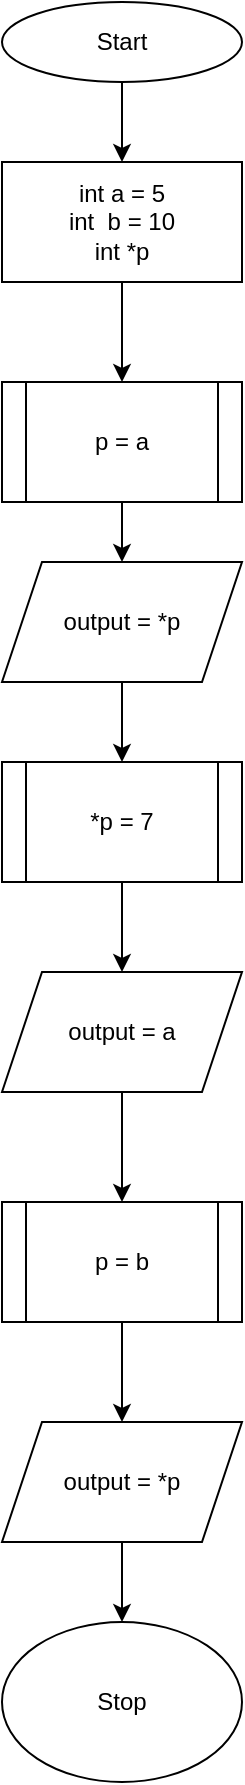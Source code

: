 <mxfile version="20.6.2" type="device" pages="6"><diagram id="pAvpVMcMc69O-tSu2InV" name="flowchart_lab1_1"><mxGraphModel dx="1488" dy="745" grid="1" gridSize="10" guides="1" tooltips="1" connect="1" arrows="1" fold="1" page="1" pageScale="1" pageWidth="827" pageHeight="1169" math="0" shadow="0"><root><mxCell id="0"/><mxCell id="1" parent="0"/><mxCell id="pv6YOszs3NdZ66we8LWY-12" style="edgeStyle=orthogonalEdgeStyle;rounded=0;orthogonalLoop=1;jettySize=auto;html=1;entryX=0.5;entryY=0;entryDx=0;entryDy=0;" parent="1" source="pv6YOszs3NdZ66we8LWY-1" target="pv6YOszs3NdZ66we8LWY-3" edge="1"><mxGeometry relative="1" as="geometry"/></mxCell><mxCell id="pv6YOszs3NdZ66we8LWY-1" value="Start" style="ellipse;whiteSpace=wrap;html=1;" parent="1" vertex="1"><mxGeometry x="354" y="40" width="120" height="40" as="geometry"/></mxCell><mxCell id="pv6YOszs3NdZ66we8LWY-2" style="edgeStyle=orthogonalEdgeStyle;rounded=0;orthogonalLoop=1;jettySize=auto;html=1;exitX=0.5;exitY=1;exitDx=0;exitDy=0;" parent="1" source="pv6YOszs3NdZ66we8LWY-1" target="pv6YOszs3NdZ66we8LWY-1" edge="1"><mxGeometry relative="1" as="geometry"/></mxCell><mxCell id="pv6YOszs3NdZ66we8LWY-13" style="edgeStyle=orthogonalEdgeStyle;rounded=0;orthogonalLoop=1;jettySize=auto;html=1;entryX=0.5;entryY=0;entryDx=0;entryDy=0;" parent="1" source="pv6YOszs3NdZ66we8LWY-3" target="pv6YOszs3NdZ66we8LWY-5" edge="1"><mxGeometry relative="1" as="geometry"/></mxCell><mxCell id="pv6YOszs3NdZ66we8LWY-3" value="&lt;div&gt;int a = 5&lt;/div&gt;&lt;div&gt;int&amp;nbsp; b = 10&lt;/div&gt;&lt;div&gt;int *p&lt;br&gt;&lt;/div&gt;" style="rounded=0;whiteSpace=wrap;html=1;" parent="1" vertex="1"><mxGeometry x="354" y="120" width="120" height="60" as="geometry"/></mxCell><mxCell id="pv6YOszs3NdZ66we8LWY-14" style="edgeStyle=orthogonalEdgeStyle;rounded=0;orthogonalLoop=1;jettySize=auto;html=1;entryX=0.5;entryY=0;entryDx=0;entryDy=0;" parent="1" source="pv6YOszs3NdZ66we8LWY-5" target="pv6YOszs3NdZ66we8LWY-6" edge="1"><mxGeometry relative="1" as="geometry"/></mxCell><mxCell id="pv6YOszs3NdZ66we8LWY-5" value="p = a" style="shape=process;whiteSpace=wrap;html=1;backgroundOutline=1;" parent="1" vertex="1"><mxGeometry x="354" y="230" width="120" height="60" as="geometry"/></mxCell><mxCell id="pv6YOszs3NdZ66we8LWY-15" value="" style="edgeStyle=orthogonalEdgeStyle;rounded=0;orthogonalLoop=1;jettySize=auto;html=1;" parent="1" source="pv6YOszs3NdZ66we8LWY-6" target="pv6YOszs3NdZ66we8LWY-7" edge="1"><mxGeometry relative="1" as="geometry"/></mxCell><mxCell id="pv6YOszs3NdZ66we8LWY-6" value="output = *p" style="shape=parallelogram;perimeter=parallelogramPerimeter;whiteSpace=wrap;html=1;fixedSize=1;" parent="1" vertex="1"><mxGeometry x="354" y="320" width="120" height="60" as="geometry"/></mxCell><mxCell id="pv6YOszs3NdZ66we8LWY-16" value="" style="edgeStyle=orthogonalEdgeStyle;rounded=0;orthogonalLoop=1;jettySize=auto;html=1;" parent="1" source="pv6YOszs3NdZ66we8LWY-7" target="pv6YOszs3NdZ66we8LWY-8" edge="1"><mxGeometry relative="1" as="geometry"/></mxCell><mxCell id="pv6YOszs3NdZ66we8LWY-7" value="*p = 7" style="shape=process;whiteSpace=wrap;html=1;backgroundOutline=1;" parent="1" vertex="1"><mxGeometry x="354" y="420" width="120" height="60" as="geometry"/></mxCell><mxCell id="pv6YOszs3NdZ66we8LWY-17" value="" style="edgeStyle=orthogonalEdgeStyle;rounded=0;orthogonalLoop=1;jettySize=auto;html=1;" parent="1" source="pv6YOszs3NdZ66we8LWY-8" target="pv6YOszs3NdZ66we8LWY-9" edge="1"><mxGeometry relative="1" as="geometry"/></mxCell><mxCell id="pv6YOszs3NdZ66we8LWY-8" value="output = a" style="shape=parallelogram;perimeter=parallelogramPerimeter;whiteSpace=wrap;html=1;fixedSize=1;" parent="1" vertex="1"><mxGeometry x="354" y="525" width="120" height="60" as="geometry"/></mxCell><mxCell id="pv6YOszs3NdZ66we8LWY-18" value="" style="edgeStyle=orthogonalEdgeStyle;rounded=0;orthogonalLoop=1;jettySize=auto;html=1;" parent="1" source="pv6YOszs3NdZ66we8LWY-9" target="pv6YOszs3NdZ66we8LWY-10" edge="1"><mxGeometry relative="1" as="geometry"/></mxCell><mxCell id="pv6YOszs3NdZ66we8LWY-9" value="p = b" style="shape=process;whiteSpace=wrap;html=1;backgroundOutline=1;" parent="1" vertex="1"><mxGeometry x="354" y="640" width="120" height="60" as="geometry"/></mxCell><mxCell id="pv6YOszs3NdZ66we8LWY-19" value="" style="edgeStyle=orthogonalEdgeStyle;rounded=0;orthogonalLoop=1;jettySize=auto;html=1;" parent="1" source="pv6YOszs3NdZ66we8LWY-10" target="pv6YOszs3NdZ66we8LWY-11" edge="1"><mxGeometry relative="1" as="geometry"/></mxCell><mxCell id="pv6YOszs3NdZ66we8LWY-10" value="output = *p" style="shape=parallelogram;perimeter=parallelogramPerimeter;whiteSpace=wrap;html=1;fixedSize=1;" parent="1" vertex="1"><mxGeometry x="354" y="750" width="120" height="60" as="geometry"/></mxCell><mxCell id="pv6YOszs3NdZ66we8LWY-11" value="Stop" style="ellipse;whiteSpace=wrap;html=1;" parent="1" vertex="1"><mxGeometry x="354" y="850" width="120" height="80" as="geometry"/></mxCell></root></mxGraphModel></diagram><diagram id="DgbpOpIhxAW26LLlcgVd" name="flowchart_lab1_2"><mxGraphModel dx="467" dy="882" grid="1" gridSize="10" guides="1" tooltips="1" connect="1" arrows="1" fold="1" page="1" pageScale="1" pageWidth="827" pageHeight="1169" math="0" shadow="0"><root><mxCell id="0"/><mxCell id="1" parent="0"/><mxCell id="SI3Jh6S7bfnm1StSaBGi-35" value="" style="edgeStyle=orthogonalEdgeStyle;rounded=0;orthogonalLoop=1;jettySize=auto;html=1;" edge="1" parent="1" source="SI3Jh6S7bfnm1StSaBGi-1" target="SI3Jh6S7bfnm1StSaBGi-2"><mxGeometry relative="1" as="geometry"/></mxCell><mxCell id="SI3Jh6S7bfnm1StSaBGi-1" value="start" style="ellipse;whiteSpace=wrap;html=1;" vertex="1" parent="1"><mxGeometry x="354" y="40" width="120" height="40" as="geometry"/></mxCell><mxCell id="SI3Jh6S7bfnm1StSaBGi-36" value="" style="edgeStyle=orthogonalEdgeStyle;rounded=0;orthogonalLoop=1;jettySize=auto;html=1;" edge="1" parent="1" source="SI3Jh6S7bfnm1StSaBGi-2" target="SI3Jh6S7bfnm1StSaBGi-3"><mxGeometry relative="1" as="geometry"/></mxCell><mxCell id="SI3Jh6S7bfnm1StSaBGi-2" value="int n = 5" style="rounded=0;whiteSpace=wrap;html=1;" vertex="1" parent="1"><mxGeometry x="354" y="120" width="120" height="40" as="geometry"/></mxCell><mxCell id="SI3Jh6S7bfnm1StSaBGi-39" style="edgeStyle=orthogonalEdgeStyle;rounded=0;orthogonalLoop=1;jettySize=auto;html=1;entryX=0.5;entryY=0;entryDx=0;entryDy=0;" edge="1" parent="1" source="SI3Jh6S7bfnm1StSaBGi-3" target="SI3Jh6S7bfnm1StSaBGi-5"><mxGeometry relative="1" as="geometry"/></mxCell><mxCell id="SI3Jh6S7bfnm1StSaBGi-3" value="int g[ 4 ][ 5 ] = {&#xA;    { 10, 20, 30, 40, 50 } ,&#xA;    { 11, 21, 31, 41, 51 } ,&#xA;    { 12, 22, 32, 42, 52 } ,&#xA;    { 13, 23, 33, 43, 53 }" style="rounded=0;whiteSpace=wrap;html=1;" vertex="1" parent="1"><mxGeometry x="321" y="200" width="186" height="80" as="geometry"/></mxCell><mxCell id="SI3Jh6S7bfnm1StSaBGi-11" value="" style="edgeStyle=orthogonalEdgeStyle;rounded=0;orthogonalLoop=1;jettySize=auto;html=1;" edge="1" parent="1" source="SI3Jh6S7bfnm1StSaBGi-4" target="SI3Jh6S7bfnm1StSaBGi-9"><mxGeometry relative="1" as="geometry"/></mxCell><mxCell id="SI3Jh6S7bfnm1StSaBGi-12" value="True" style="edgeLabel;html=1;align=center;verticalAlign=middle;resizable=0;points=[];" vertex="1" connectable="0" parent="SI3Jh6S7bfnm1StSaBGi-11"><mxGeometry x="-0.223" y="-1" relative="1" as="geometry"><mxPoint as="offset"/></mxGeometry></mxCell><mxCell id="SI3Jh6S7bfnm1StSaBGi-48" style="edgeStyle=orthogonalEdgeStyle;rounded=0;orthogonalLoop=1;jettySize=auto;html=1;entryX=0.5;entryY=0;entryDx=0;entryDy=0;" edge="1" parent="1" source="SI3Jh6S7bfnm1StSaBGi-4" target="SI3Jh6S7bfnm1StSaBGi-47"><mxGeometry relative="1" as="geometry"><Array as="points"><mxPoint x="520" y="480"/><mxPoint x="520" y="1130"/><mxPoint x="414" y="1130"/></Array></mxGeometry></mxCell><mxCell id="SI3Jh6S7bfnm1StSaBGi-79" value="False" style="edgeLabel;html=1;align=center;verticalAlign=middle;resizable=0;points=[];" vertex="1" connectable="0" parent="SI3Jh6S7bfnm1StSaBGi-48"><mxGeometry x="-0.692" y="2" relative="1" as="geometry"><mxPoint as="offset"/></mxGeometry></mxCell><mxCell id="SI3Jh6S7bfnm1StSaBGi-4" value="a &amp;lt; 4 ?" style="rhombus;whiteSpace=wrap;html=1;" vertex="1" parent="1"><mxGeometry x="374" y="440" width="80" height="80" as="geometry"/></mxCell><mxCell id="SI3Jh6S7bfnm1StSaBGi-7" value="" style="edgeStyle=orthogonalEdgeStyle;rounded=0;orthogonalLoop=1;jettySize=auto;html=1;" edge="1" parent="1" source="SI3Jh6S7bfnm1StSaBGi-5" target="SI3Jh6S7bfnm1StSaBGi-6"><mxGeometry relative="1" as="geometry"/></mxCell><mxCell id="SI3Jh6S7bfnm1StSaBGi-5" value="int = 1" style="rounded=0;whiteSpace=wrap;html=1;" vertex="1" parent="1"><mxGeometry x="354" y="320" width="120" height="40" as="geometry"/></mxCell><mxCell id="SI3Jh6S7bfnm1StSaBGi-8" value="" style="edgeStyle=orthogonalEdgeStyle;rounded=0;orthogonalLoop=1;jettySize=auto;html=1;" edge="1" parent="1" source="SI3Jh6S7bfnm1StSaBGi-6" target="SI3Jh6S7bfnm1StSaBGi-4"><mxGeometry relative="1" as="geometry"/></mxCell><mxCell id="SI3Jh6S7bfnm1StSaBGi-6" value="" style="shape=waypoint;sketch=0;fillStyle=solid;size=6;pointerEvents=1;points=[];fillColor=none;resizable=0;rotatable=0;perimeter=centerPerimeter;snapToPoint=1;" vertex="1" parent="1"><mxGeometry x="394" y="380" width="40" height="40" as="geometry"/></mxCell><mxCell id="SI3Jh6S7bfnm1StSaBGi-14" value="" style="edgeStyle=orthogonalEdgeStyle;rounded=0;orthogonalLoop=1;jettySize=auto;html=1;" edge="1" parent="1" source="SI3Jh6S7bfnm1StSaBGi-9" target="SI3Jh6S7bfnm1StSaBGi-13"><mxGeometry relative="1" as="geometry"/></mxCell><mxCell id="SI3Jh6S7bfnm1StSaBGi-9" value="int b = 0" style="rounded=0;whiteSpace=wrap;html=1;" vertex="1" parent="1"><mxGeometry x="354" y="570" width="120" height="60" as="geometry"/></mxCell><mxCell id="SI3Jh6S7bfnm1StSaBGi-16" value="" style="edgeStyle=orthogonalEdgeStyle;rounded=0;orthogonalLoop=1;jettySize=auto;html=1;" edge="1" parent="1" source="SI3Jh6S7bfnm1StSaBGi-13" target="SI3Jh6S7bfnm1StSaBGi-15"><mxGeometry relative="1" as="geometry"/></mxCell><mxCell id="SI3Jh6S7bfnm1StSaBGi-13" value="" style="shape=waypoint;sketch=0;fillStyle=solid;size=6;pointerEvents=1;points=[];fillColor=none;resizable=0;rotatable=0;perimeter=centerPerimeter;snapToPoint=1;" vertex="1" parent="1"><mxGeometry x="394" y="660" width="40" height="40" as="geometry"/></mxCell><mxCell id="SI3Jh6S7bfnm1StSaBGi-19" value="" style="edgeStyle=orthogonalEdgeStyle;rounded=0;orthogonalLoop=1;jettySize=auto;html=1;" edge="1" parent="1" source="SI3Jh6S7bfnm1StSaBGi-15" target="SI3Jh6S7bfnm1StSaBGi-18"><mxGeometry relative="1" as="geometry"/></mxCell><mxCell id="SI3Jh6S7bfnm1StSaBGi-44" value="True" style="edgeLabel;html=1;align=center;verticalAlign=middle;resizable=0;points=[];" vertex="1" connectable="0" parent="SI3Jh6S7bfnm1StSaBGi-19"><mxGeometry x="-0.242" y="-1" relative="1" as="geometry"><mxPoint as="offset"/></mxGeometry></mxCell><mxCell id="SI3Jh6S7bfnm1StSaBGi-43" style="edgeStyle=orthogonalEdgeStyle;rounded=0;orthogonalLoop=1;jettySize=auto;html=1;entryX=1;entryY=0.5;entryDx=0;entryDy=0;" edge="1" parent="1" source="SI3Jh6S7bfnm1StSaBGi-15" target="SI3Jh6S7bfnm1StSaBGi-41"><mxGeometry relative="1" as="geometry"><Array as="points"><mxPoint x="494" y="760"/><mxPoint x="494" y="1070"/></Array></mxGeometry></mxCell><mxCell id="SI3Jh6S7bfnm1StSaBGi-45" value="False" style="edgeLabel;html=1;align=center;verticalAlign=middle;resizable=0;points=[];" vertex="1" connectable="0" parent="SI3Jh6S7bfnm1StSaBGi-43"><mxGeometry x="-0.464" y="1" relative="1" as="geometry"><mxPoint as="offset"/></mxGeometry></mxCell><mxCell id="SI3Jh6S7bfnm1StSaBGi-15" value="0 &amp;lt; 5 ?" style="rhombus;whiteSpace=wrap;html=1;" vertex="1" parent="1"><mxGeometry x="374" y="720" width="80" height="80" as="geometry"/></mxCell><mxCell id="SI3Jh6S7bfnm1StSaBGi-18" value="output g[a][b] " style="shape=parallelogram;perimeter=parallelogramPerimeter;whiteSpace=wrap;html=1;fixedSize=1;" vertex="1" parent="1"><mxGeometry x="354" y="840" width="120" height="60" as="geometry"/></mxCell><mxCell id="SI3Jh6S7bfnm1StSaBGi-42" style="edgeStyle=orthogonalEdgeStyle;rounded=0;orthogonalLoop=1;jettySize=auto;html=1;" edge="1" parent="1" source="SI3Jh6S7bfnm1StSaBGi-40" target="SI3Jh6S7bfnm1StSaBGi-13"><mxGeometry relative="1" as="geometry"><Array as="points"><mxPoint x="320" y="970"/><mxPoint x="320" y="680"/></Array></mxGeometry></mxCell><mxCell id="SI3Jh6S7bfnm1StSaBGi-40" value="b ++" style="rounded=0;whiteSpace=wrap;html=1;" vertex="1" parent="1"><mxGeometry x="354" y="940" width="120" height="60" as="geometry"/></mxCell><mxCell id="SI3Jh6S7bfnm1StSaBGi-46" style="edgeStyle=orthogonalEdgeStyle;rounded=0;orthogonalLoop=1;jettySize=auto;html=1;" edge="1" parent="1" source="SI3Jh6S7bfnm1StSaBGi-41" target="SI3Jh6S7bfnm1StSaBGi-6"><mxGeometry relative="1" as="geometry"><Array as="points"><mxPoint x="300" y="1070.0"/><mxPoint x="300" y="400"/></Array></mxGeometry></mxCell><mxCell id="SI3Jh6S7bfnm1StSaBGi-41" value="a ++" style="rounded=0;whiteSpace=wrap;html=1;" vertex="1" parent="1"><mxGeometry x="354" y="1040" width="120" height="60" as="geometry"/></mxCell><mxCell id="SI3Jh6S7bfnm1StSaBGi-52" value="" style="edgeStyle=orthogonalEdgeStyle;rounded=0;orthogonalLoop=1;jettySize=auto;html=1;" edge="1" parent="1" source="SI3Jh6S7bfnm1StSaBGi-47" target="SI3Jh6S7bfnm1StSaBGi-51"><mxGeometry relative="1" as="geometry"/></mxCell><mxCell id="SI3Jh6S7bfnm1StSaBGi-47" value="int ( *j )[ 5 ] = g &lt;br&gt;&amp;nbsp; j[ 2 ][ 4 ] = 99 " style="rounded=0;whiteSpace=wrap;html=1;" vertex="1" parent="1"><mxGeometry x="354" y="1169" width="120" height="60" as="geometry"/></mxCell><mxCell id="SI3Jh6S7bfnm1StSaBGi-55" value="" style="edgeStyle=orthogonalEdgeStyle;rounded=0;orthogonalLoop=1;jettySize=auto;html=1;" edge="1" parent="1" source="SI3Jh6S7bfnm1StSaBGi-51" target="SI3Jh6S7bfnm1StSaBGi-54"><mxGeometry relative="1" as="geometry"/></mxCell><mxCell id="SI3Jh6S7bfnm1StSaBGi-51" value="int a = 0" style="rounded=0;whiteSpace=wrap;html=1;" vertex="1" parent="1"><mxGeometry x="354" y="1280" width="120" height="60" as="geometry"/></mxCell><mxCell id="SI3Jh6S7bfnm1StSaBGi-58" value="" style="edgeStyle=orthogonalEdgeStyle;rounded=0;orthogonalLoop=1;jettySize=auto;html=1;" edge="1" parent="1" source="SI3Jh6S7bfnm1StSaBGi-53" target="SI3Jh6S7bfnm1StSaBGi-57"><mxGeometry relative="1" as="geometry"/></mxCell><mxCell id="SI3Jh6S7bfnm1StSaBGi-77" value="True" style="edgeLabel;html=1;align=center;verticalAlign=middle;resizable=0;points=[];" vertex="1" connectable="0" parent="SI3Jh6S7bfnm1StSaBGi-58"><mxGeometry x="-0.252" y="1" relative="1" as="geometry"><mxPoint as="offset"/></mxGeometry></mxCell><mxCell id="SI3Jh6S7bfnm1StSaBGi-74" style="edgeStyle=orthogonalEdgeStyle;rounded=0;orthogonalLoop=1;jettySize=auto;html=1;entryX=1;entryY=0.5;entryDx=0;entryDy=0;" edge="1" parent="1" source="SI3Jh6S7bfnm1StSaBGi-53" target="SI3Jh6S7bfnm1StSaBGi-73"><mxGeometry relative="1" as="geometry"><Array as="points"><mxPoint x="540" y="1480"/><mxPoint x="540" y="2200"/></Array></mxGeometry></mxCell><mxCell id="SI3Jh6S7bfnm1StSaBGi-78" value="False" style="edgeLabel;html=1;align=center;verticalAlign=middle;resizable=0;points=[];" vertex="1" connectable="0" parent="SI3Jh6S7bfnm1StSaBGi-74"><mxGeometry x="-0.886" y="2" relative="1" as="geometry"><mxPoint as="offset"/></mxGeometry></mxCell><mxCell id="SI3Jh6S7bfnm1StSaBGi-53" value="a = 4 ?" style="rhombus;whiteSpace=wrap;html=1;" vertex="1" parent="1"><mxGeometry x="374" y="1440" width="80" height="80" as="geometry"/></mxCell><mxCell id="SI3Jh6S7bfnm1StSaBGi-56" value="" style="edgeStyle=orthogonalEdgeStyle;rounded=0;orthogonalLoop=1;jettySize=auto;html=1;" edge="1" parent="1" source="SI3Jh6S7bfnm1StSaBGi-54" target="SI3Jh6S7bfnm1StSaBGi-53"><mxGeometry relative="1" as="geometry"/></mxCell><mxCell id="SI3Jh6S7bfnm1StSaBGi-54" value="" style="shape=waypoint;sketch=0;fillStyle=solid;size=6;pointerEvents=1;points=[];fillColor=none;resizable=0;rotatable=0;perimeter=centerPerimeter;snapToPoint=1;" vertex="1" parent="1"><mxGeometry x="394" y="1380" width="40" height="40" as="geometry"/></mxCell><mxCell id="SI3Jh6S7bfnm1StSaBGi-60" value="" style="edgeStyle=orthogonalEdgeStyle;rounded=0;orthogonalLoop=1;jettySize=auto;html=1;" edge="1" parent="1" source="SI3Jh6S7bfnm1StSaBGi-57" target="SI3Jh6S7bfnm1StSaBGi-59"><mxGeometry relative="1" as="geometry"/></mxCell><mxCell id="SI3Jh6S7bfnm1StSaBGi-57" value="int b = 0" style="rounded=0;whiteSpace=wrap;html=1;" vertex="1" parent="1"><mxGeometry x="354" y="1570" width="120" height="60" as="geometry"/></mxCell><mxCell id="SI3Jh6S7bfnm1StSaBGi-62" value="" style="edgeStyle=orthogonalEdgeStyle;rounded=0;orthogonalLoop=1;jettySize=auto;html=1;" edge="1" parent="1" source="SI3Jh6S7bfnm1StSaBGi-59" target="SI3Jh6S7bfnm1StSaBGi-61"><mxGeometry relative="1" as="geometry"/></mxCell><mxCell id="SI3Jh6S7bfnm1StSaBGi-59" value="" style="shape=waypoint;sketch=0;fillStyle=solid;size=6;pointerEvents=1;points=[];fillColor=none;resizable=0;rotatable=0;perimeter=centerPerimeter;snapToPoint=1;" vertex="1" parent="1"><mxGeometry x="394" y="1670" width="40" height="40" as="geometry"/></mxCell><mxCell id="SI3Jh6S7bfnm1StSaBGi-64" value="" style="edgeStyle=orthogonalEdgeStyle;rounded=0;orthogonalLoop=1;jettySize=auto;html=1;" edge="1" parent="1" source="SI3Jh6S7bfnm1StSaBGi-61" target="SI3Jh6S7bfnm1StSaBGi-63"><mxGeometry relative="1" as="geometry"/></mxCell><mxCell id="SI3Jh6S7bfnm1StSaBGi-75" value="True" style="edgeLabel;html=1;align=center;verticalAlign=middle;resizable=0;points=[];" vertex="1" connectable="0" parent="SI3Jh6S7bfnm1StSaBGi-64"><mxGeometry x="-0.265" y="-1" relative="1" as="geometry"><mxPoint as="offset"/></mxGeometry></mxCell><mxCell id="SI3Jh6S7bfnm1StSaBGi-70" style="edgeStyle=orthogonalEdgeStyle;rounded=0;orthogonalLoop=1;jettySize=auto;html=1;entryX=1;entryY=0.5;entryDx=0;entryDy=0;" edge="1" parent="1" source="SI3Jh6S7bfnm1StSaBGi-61" target="SI3Jh6S7bfnm1StSaBGi-66"><mxGeometry relative="1" as="geometry"><Array as="points"><mxPoint x="510" y="1780"/><mxPoint x="510" y="2090"/></Array></mxGeometry></mxCell><mxCell id="SI3Jh6S7bfnm1StSaBGi-76" value="False" style="edgeLabel;html=1;align=center;verticalAlign=middle;resizable=0;points=[];" vertex="1" connectable="0" parent="SI3Jh6S7bfnm1StSaBGi-70"><mxGeometry x="-0.423" y="1" relative="1" as="geometry"><mxPoint as="offset"/></mxGeometry></mxCell><mxCell id="SI3Jh6S7bfnm1StSaBGi-61" value="b = 5 ?" style="rhombus;whiteSpace=wrap;html=1;" vertex="1" parent="1"><mxGeometry x="374" y="1740" width="80" height="80" as="geometry"/></mxCell><mxCell id="SI3Jh6S7bfnm1StSaBGi-67" value="" style="edgeStyle=orthogonalEdgeStyle;rounded=0;orthogonalLoop=1;jettySize=auto;html=1;" edge="1" parent="1" source="SI3Jh6S7bfnm1StSaBGi-63" target="SI3Jh6S7bfnm1StSaBGi-65"><mxGeometry relative="1" as="geometry"/></mxCell><mxCell id="SI3Jh6S7bfnm1StSaBGi-63" value="output g[a][b]" style="shape=parallelogram;perimeter=parallelogramPerimeter;whiteSpace=wrap;html=1;fixedSize=1;" vertex="1" parent="1"><mxGeometry x="336" y="1860" width="156" height="60" as="geometry"/></mxCell><mxCell id="SI3Jh6S7bfnm1StSaBGi-68" value="" style="edgeStyle=orthogonalEdgeStyle;rounded=0;orthogonalLoop=1;jettySize=auto;html=1;" edge="1" parent="1" source="SI3Jh6S7bfnm1StSaBGi-65" target="SI3Jh6S7bfnm1StSaBGi-66"><mxGeometry relative="1" as="geometry"/></mxCell><mxCell id="SI3Jh6S7bfnm1StSaBGi-69" style="edgeStyle=orthogonalEdgeStyle;rounded=0;orthogonalLoop=1;jettySize=auto;html=1;" edge="1" parent="1" source="SI3Jh6S7bfnm1StSaBGi-65" target="SI3Jh6S7bfnm1StSaBGi-59"><mxGeometry relative="1" as="geometry"><Array as="points"><mxPoint x="320" y="1990"/><mxPoint x="320" y="1690"/></Array></mxGeometry></mxCell><mxCell id="SI3Jh6S7bfnm1StSaBGi-65" value="b = b + 1" style="rounded=0;whiteSpace=wrap;html=1;" vertex="1" parent="1"><mxGeometry x="354" y="1960" width="120" height="60" as="geometry"/></mxCell><mxCell id="SI3Jh6S7bfnm1StSaBGi-71" style="edgeStyle=orthogonalEdgeStyle;rounded=0;orthogonalLoop=1;jettySize=auto;html=1;entryX=0.243;entryY=0.405;entryDx=0;entryDy=0;entryPerimeter=0;" edge="1" parent="1" source="SI3Jh6S7bfnm1StSaBGi-66" target="SI3Jh6S7bfnm1StSaBGi-54"><mxGeometry relative="1" as="geometry"><Array as="points"><mxPoint x="300" y="2090"/><mxPoint x="300" y="1396"/></Array></mxGeometry></mxCell><mxCell id="SI3Jh6S7bfnm1StSaBGi-66" value="b = 0 + 1" style="rounded=0;whiteSpace=wrap;html=1;" vertex="1" parent="1"><mxGeometry x="354" y="2060" width="120" height="60" as="geometry"/></mxCell><mxCell id="SI3Jh6S7bfnm1StSaBGi-73" value="stop" style="ellipse;whiteSpace=wrap;html=1;" vertex="1" parent="1"><mxGeometry x="354" y="2160" width="120" height="80" as="geometry"/></mxCell></root></mxGraphModel></diagram><diagram id="JdOQcFVAYFwGHwwNcZMg" name="flowchart_lab1_3"><mxGraphModel dx="2126" dy="1064" grid="1" gridSize="10" guides="1" tooltips="1" connect="1" arrows="1" fold="1" page="1" pageScale="1" pageWidth="827" pageHeight="1169" math="0" shadow="0"><root><mxCell id="0"/><mxCell id="1" parent="0"/><mxCell id="i8PI9L4ZREvsd4_ethpn-15" value="" style="edgeStyle=orthogonalEdgeStyle;rounded=0;orthogonalLoop=1;jettySize=auto;html=1;" parent="1" source="i8PI9L4ZREvsd4_ethpn-1" target="i8PI9L4ZREvsd4_ethpn-2" edge="1"><mxGeometry relative="1" as="geometry"/></mxCell><mxCell id="i8PI9L4ZREvsd4_ethpn-1" value="&lt;div&gt;start&lt;/div&gt;" style="ellipse;whiteSpace=wrap;html=1;" parent="1" vertex="1"><mxGeometry x="354" y="30" width="120" height="80" as="geometry"/></mxCell><mxCell id="i8PI9L4ZREvsd4_ethpn-5" value="" style="edgeStyle=orthogonalEdgeStyle;rounded=0;orthogonalLoop=1;jettySize=auto;html=1;" parent="1" source="i8PI9L4ZREvsd4_ethpn-2" target="i8PI9L4ZREvsd4_ethpn-4" edge="1"><mxGeometry relative="1" as="geometry"/></mxCell><mxCell id="i8PI9L4ZREvsd4_ethpn-2" value="&lt;div&gt;int *find_max(int *arr, int size)&lt;/div&gt;&lt;div&gt;int *max = arr&lt;/div&gt;&lt;div&gt;int arr[] = {1, 3, 2, 4, 5}&lt;br&gt;&amp;nbsp; int *max = find_max(arr, 5)&lt;/div&gt;" style="rounded=0;whiteSpace=wrap;html=1;" parent="1" vertex="1"><mxGeometry x="326" y="140" width="176" height="80" as="geometry"/></mxCell><mxCell id="i8PI9L4ZREvsd4_ethpn-18" style="edgeStyle=orthogonalEdgeStyle;rounded=0;orthogonalLoop=1;jettySize=auto;html=1;" parent="1" source="i8PI9L4ZREvsd4_ethpn-3" target="i8PI9L4ZREvsd4_ethpn-16" edge="1"><mxGeometry relative="1" as="geometry"><Array as="points"><mxPoint x="500" y="340"/><mxPoint x="500" y="660"/><mxPoint x="409" y="660"/></Array></mxGeometry></mxCell><mxCell id="i8PI9L4ZREvsd4_ethpn-20" value="False" style="edgeLabel;html=1;align=center;verticalAlign=middle;resizable=0;points=[];" parent="i8PI9L4ZREvsd4_ethpn-18" vertex="1" connectable="0"><mxGeometry x="0.647" y="-2" relative="1" as="geometry"><mxPoint as="offset"/></mxGeometry></mxCell><mxCell id="i8PI9L4ZREvsd4_ethpn-19" value="" style="edgeStyle=orthogonalEdgeStyle;rounded=0;orthogonalLoop=1;jettySize=auto;html=1;" parent="1" source="i8PI9L4ZREvsd4_ethpn-3" target="i8PI9L4ZREvsd4_ethpn-7" edge="1"><mxGeometry relative="1" as="geometry"/></mxCell><mxCell id="i8PI9L4ZREvsd4_ethpn-21" value="True" style="edgeLabel;html=1;align=center;verticalAlign=middle;resizable=0;points=[];" parent="i8PI9L4ZREvsd4_ethpn-19" vertex="1" connectable="0"><mxGeometry x="-0.198" relative="1" as="geometry"><mxPoint as="offset"/></mxGeometry></mxCell><mxCell id="i8PI9L4ZREvsd4_ethpn-3" value="i &amp;lt; size ?" style="rhombus;whiteSpace=wrap;html=1;" parent="1" vertex="1"><mxGeometry x="374" y="300" width="80" height="80" as="geometry"/></mxCell><mxCell id="i8PI9L4ZREvsd4_ethpn-6" value="" style="edgeStyle=orthogonalEdgeStyle;rounded=0;orthogonalLoop=1;jettySize=auto;html=1;" parent="1" source="i8PI9L4ZREvsd4_ethpn-4" target="i8PI9L4ZREvsd4_ethpn-3" edge="1"><mxGeometry relative="1" as="geometry"/></mxCell><mxCell id="i8PI9L4ZREvsd4_ethpn-4" value="" style="shape=waypoint;sketch=0;fillStyle=solid;size=6;pointerEvents=1;points=[];fillColor=none;resizable=0;rotatable=0;perimeter=centerPerimeter;snapToPoint=1;" parent="1" vertex="1"><mxGeometry x="394" y="240" width="40" height="40" as="geometry"/></mxCell><mxCell id="i8PI9L4ZREvsd4_ethpn-13" value="" style="edgeStyle=orthogonalEdgeStyle;rounded=0;orthogonalLoop=1;jettySize=auto;html=1;" parent="1" source="i8PI9L4ZREvsd4_ethpn-7" target="i8PI9L4ZREvsd4_ethpn-12" edge="1"><mxGeometry relative="1" as="geometry"/></mxCell><mxCell id="i8PI9L4ZREvsd4_ethpn-7" value="arr[i] &amp;gt; *max ?" style="rhombus;whiteSpace=wrap;html=1;" parent="1" vertex="1"><mxGeometry x="359" y="430" width="110" height="80" as="geometry"/></mxCell><mxCell id="i8PI9L4ZREvsd4_ethpn-17" style="edgeStyle=orthogonalEdgeStyle;rounded=0;orthogonalLoop=1;jettySize=auto;html=1;" parent="1" source="i8PI9L4ZREvsd4_ethpn-12" target="i8PI9L4ZREvsd4_ethpn-4" edge="1"><mxGeometry relative="1" as="geometry"><Array as="points"><mxPoint x="320" y="630"/><mxPoint x="320" y="260"/></Array></mxGeometry></mxCell><mxCell id="i8PI9L4ZREvsd4_ethpn-12" value="max = &amp;amp;arr[i]" style="rounded=0;whiteSpace=wrap;html=1;" parent="1" vertex="1"><mxGeometry x="354" y="560" width="120" height="60" as="geometry"/></mxCell><mxCell id="LWSoN7JTh5lvD99DNHiE-3" value="" style="edgeStyle=none;curved=1;rounded=0;orthogonalLoop=1;jettySize=auto;html=1;endArrow=open;startSize=14;endSize=14;sourcePerimeterSpacing=8;targetPerimeterSpacing=8;exitX=0.5;exitY=1;exitDx=0;exitDy=0;entryX=0.5;entryY=0;entryDx=0;entryDy=0;" edge="1" parent="1" source="i8PI9L4ZREvsd4_ethpn-16" target="LWSoN7JTh5lvD99DNHiE-1"><mxGeometry relative="1" as="geometry"/></mxCell><mxCell id="i8PI9L4ZREvsd4_ethpn-16" value="output = *max" style="rounded=0;whiteSpace=wrap;html=1;" parent="1" vertex="1"><mxGeometry x="349" y="710" width="120" height="60" as="geometry"/></mxCell><mxCell id="LWSoN7JTh5lvD99DNHiE-1" value="stop" style="ellipse;whiteSpace=wrap;html=1;" vertex="1" parent="1"><mxGeometry x="329" y="830" width="160" height="70" as="geometry"/></mxCell></root></mxGraphModel></diagram><diagram id="3zaUcJGcT6Jth8jSqnsI" name="flowchart_lab1_4"><mxGraphModel dx="1026" dy="514" grid="1" gridSize="10" guides="1" tooltips="1" connect="1" arrows="1" fold="1" page="1" pageScale="1" pageWidth="827" pageHeight="1169" math="0" shadow="0"><root><mxCell id="0"/><mxCell id="1" parent="0"/><mxCell id="Q-4OWYrk3f85rNOvkvxt-4" value="" style="edgeStyle=orthogonalEdgeStyle;rounded=0;orthogonalLoop=1;jettySize=auto;html=1;" parent="1" source="Q-4OWYrk3f85rNOvkvxt-1" target="Q-4OWYrk3f85rNOvkvxt-2" edge="1"><mxGeometry relative="1" as="geometry"/></mxCell><mxCell id="Q-4OWYrk3f85rNOvkvxt-1" value="start struct DynamicArray" style="ellipse;whiteSpace=wrap;html=1;" parent="1" vertex="1"><mxGeometry x="40" y="70" width="224" height="60" as="geometry"/></mxCell><mxCell id="Q-4OWYrk3f85rNOvkvxt-6" value="" style="edgeStyle=orthogonalEdgeStyle;rounded=0;orthogonalLoop=1;jettySize=auto;html=1;" parent="1" source="Q-4OWYrk3f85rNOvkvxt-2" target="Q-4OWYrk3f85rNOvkvxt-5" edge="1"><mxGeometry relative="1" as="geometry"/></mxCell><mxCell id="Q-4OWYrk3f85rNOvkvxt-2" value="int *data&lt;br&gt;&amp;nbsp; int size&lt;br&gt;&amp;nbsp; int capacity" style="rounded=0;whiteSpace=wrap;html=1;" parent="1" vertex="1"><mxGeometry x="92" y="170" width="120" height="60" as="geometry"/></mxCell><mxCell id="Q-4OWYrk3f85rNOvkvxt-5" value="&lt;div&gt;stop&lt;/div&gt;" style="ellipse;whiteSpace=wrap;html=1;" parent="1" vertex="1"><mxGeometry x="92" y="270" width="120" height="50" as="geometry"/></mxCell><mxCell id="Q-4OWYrk3f85rNOvkvxt-10" value="" style="edgeStyle=orthogonalEdgeStyle;rounded=0;orthogonalLoop=1;jettySize=auto;html=1;" parent="1" source="Q-4OWYrk3f85rNOvkvxt-7" target="Q-4OWYrk3f85rNOvkvxt-8" edge="1"><mxGeometry relative="1" as="geometry"/></mxCell><mxCell id="Q-4OWYrk3f85rNOvkvxt-7" value="void init" style="ellipse;whiteSpace=wrap;html=1;" parent="1" vertex="1"><mxGeometry x="320" y="80" width="120" height="40" as="geometry"/></mxCell><mxCell id="Q-4OWYrk3f85rNOvkvxt-11" value="" style="edgeStyle=orthogonalEdgeStyle;rounded=0;orthogonalLoop=1;jettySize=auto;html=1;" parent="1" source="Q-4OWYrk3f85rNOvkvxt-8" target="Q-4OWYrk3f85rNOvkvxt-9" edge="1"><mxGeometry relative="1" as="geometry"/></mxCell><mxCell id="Q-4OWYrk3f85rNOvkvxt-8" value="int capacity" style="rounded=0;whiteSpace=wrap;html=1;" parent="1" vertex="1"><mxGeometry x="320" y="160" width="120" height="60" as="geometry"/></mxCell><mxCell id="Q-4OWYrk3f85rNOvkvxt-13" value="" style="edgeStyle=orthogonalEdgeStyle;rounded=0;orthogonalLoop=1;jettySize=auto;html=1;" parent="1" source="Q-4OWYrk3f85rNOvkvxt-9" target="Q-4OWYrk3f85rNOvkvxt-12" edge="1"><mxGeometry relative="1" as="geometry"/></mxCell><mxCell id="Q-4OWYrk3f85rNOvkvxt-9" value="a-&amp;gt;data = malloc(capacity * sizeof(int));&lt;br&gt;&amp;nbsp; a-&amp;gt;size = 0;&lt;br&gt;&amp;nbsp; a-&amp;gt;capacity = capacity;" style="rounded=0;whiteSpace=wrap;html=1;" parent="1" vertex="1"><mxGeometry x="290" y="270" width="180" height="100" as="geometry"/></mxCell><mxCell id="Q-4OWYrk3f85rNOvkvxt-12" value="stop" style="ellipse;whiteSpace=wrap;html=1;" parent="1" vertex="1"><mxGeometry x="320" y="420" width="120" height="40" as="geometry"/></mxCell><mxCell id="Q-4OWYrk3f85rNOvkvxt-14" value="void append" style="ellipse;whiteSpace=wrap;html=1;" parent="1" vertex="1"><mxGeometry x="580" y="80" width="120" height="40" as="geometry"/></mxCell><mxCell id="Q-4OWYrk3f85rNOvkvxt-21" value="" style="edgeStyle=orthogonalEdgeStyle;rounded=0;orthogonalLoop=1;jettySize=auto;html=1;" parent="1" source="Q-4OWYrk3f85rNOvkvxt-15" target="Q-4OWYrk3f85rNOvkvxt-20" edge="1"><mxGeometry relative="1" as="geometry"/></mxCell><mxCell id="Q-4OWYrk3f85rNOvkvxt-15" value="int x" style="rounded=0;whiteSpace=wrap;html=1;" parent="1" vertex="1"><mxGeometry x="580" y="160" width="120" height="60" as="geometry"/></mxCell><mxCell id="Q-4OWYrk3f85rNOvkvxt-19" value="" style="edgeStyle=orthogonalEdgeStyle;rounded=0;orthogonalLoop=1;jettySize=auto;html=1;" parent="1" source="Q-4OWYrk3f85rNOvkvxt-16" target="Q-4OWYrk3f85rNOvkvxt-17" edge="1"><mxGeometry relative="1" as="geometry"/></mxCell><mxCell id="Q-4OWYrk3f85rNOvkvxt-26" value="True" style="edgeLabel;html=1;align=center;verticalAlign=middle;resizable=0;points=[];" parent="Q-4OWYrk3f85rNOvkvxt-19" vertex="1" connectable="0"><mxGeometry x="-0.276" y="1" relative="1" as="geometry"><mxPoint as="offset"/></mxGeometry></mxCell><mxCell id="Q-4OWYrk3f85rNOvkvxt-25" style="edgeStyle=orthogonalEdgeStyle;rounded=0;orthogonalLoop=1;jettySize=auto;html=1;entryX=0.5;entryY=0;entryDx=0;entryDy=0;" parent="1" source="Q-4OWYrk3f85rNOvkvxt-16" target="Q-4OWYrk3f85rNOvkvxt-24" edge="1"><mxGeometry relative="1" as="geometry"><Array as="points"><mxPoint x="760" y="335"/><mxPoint x="760" y="510"/><mxPoint x="640" y="510"/></Array></mxGeometry></mxCell><mxCell id="Q-4OWYrk3f85rNOvkvxt-27" value="False" style="edgeLabel;html=1;align=center;verticalAlign=middle;resizable=0;points=[];" parent="Q-4OWYrk3f85rNOvkvxt-25" vertex="1" connectable="0"><mxGeometry x="-0.614" y="-1" relative="1" as="geometry"><mxPoint as="offset"/></mxGeometry></mxCell><mxCell id="Q-4OWYrk3f85rNOvkvxt-16" value="a-&amp;gt;size = a-&amp;gt;capacity ?" style="rhombus;whiteSpace=wrap;html=1;" parent="1" vertex="1"><mxGeometry x="560" y="300" width="160" height="70" as="geometry"/></mxCell><mxCell id="Q-4OWYrk3f85rNOvkvxt-23" style="edgeStyle=orthogonalEdgeStyle;rounded=0;orthogonalLoop=1;jettySize=auto;html=1;" parent="1" source="Q-4OWYrk3f85rNOvkvxt-17" target="Q-4OWYrk3f85rNOvkvxt-20" edge="1"><mxGeometry relative="1" as="geometry"><Array as="points"><mxPoint x="540" y="450"/><mxPoint x="540" y="260"/></Array></mxGeometry></mxCell><mxCell id="Q-4OWYrk3f85rNOvkvxt-17" value="a-&amp;gt;capacity *= 2;&lt;br&gt;&amp;nbsp;&amp;nbsp;&amp;nbsp; a-&amp;gt;data = realloc(a-&amp;gt;data, a-&amp;gt;capacity * sizeof(int))" style="rounded=0;whiteSpace=wrap;html=1;" parent="1" vertex="1"><mxGeometry x="565" y="430" width="150" height="60" as="geometry"/></mxCell><mxCell id="Q-4OWYrk3f85rNOvkvxt-22" value="" style="edgeStyle=orthogonalEdgeStyle;rounded=0;orthogonalLoop=1;jettySize=auto;html=1;" parent="1" source="Q-4OWYrk3f85rNOvkvxt-20" target="Q-4OWYrk3f85rNOvkvxt-16" edge="1"><mxGeometry relative="1" as="geometry"/></mxCell><mxCell id="Q-4OWYrk3f85rNOvkvxt-20" value="" style="shape=waypoint;sketch=0;fillStyle=solid;size=6;pointerEvents=1;points=[];fillColor=none;resizable=0;rotatable=0;perimeter=centerPerimeter;snapToPoint=1;" parent="1" vertex="1"><mxGeometry x="620" y="240" width="40" height="40" as="geometry"/></mxCell><mxCell id="Q-4OWYrk3f85rNOvkvxt-29" value="" style="edgeStyle=orthogonalEdgeStyle;rounded=0;orthogonalLoop=1;jettySize=auto;html=1;" parent="1" source="Q-4OWYrk3f85rNOvkvxt-24" edge="1"><mxGeometry relative="1" as="geometry"><mxPoint x="640" y="640" as="targetPoint"/></mxGeometry></mxCell><mxCell id="Q-4OWYrk3f85rNOvkvxt-24" value="a-&amp;gt;data[a-&amp;gt;size] = x&lt;br&gt;&amp;nbsp; a-&amp;gt;size++" style="rounded=0;whiteSpace=wrap;html=1;" parent="1" vertex="1"><mxGeometry x="580" y="540" width="120" height="60" as="geometry"/></mxCell><mxCell id="Q-4OWYrk3f85rNOvkvxt-32" value="" style="edgeStyle=orthogonalEdgeStyle;rounded=0;orthogonalLoop=1;jettySize=auto;html=1;" parent="1" source="Q-4OWYrk3f85rNOvkvxt-30" target="Q-4OWYrk3f85rNOvkvxt-31" edge="1"><mxGeometry relative="1" as="geometry"/></mxCell><mxCell id="Q-4OWYrk3f85rNOvkvxt-30" value="Start void free_array" style="ellipse;whiteSpace=wrap;html=1;" parent="1" vertex="1"><mxGeometry x="30" y="760" width="120" height="50" as="geometry"/></mxCell><mxCell id="Q-4OWYrk3f85rNOvkvxt-34" value="" style="edgeStyle=orthogonalEdgeStyle;rounded=0;orthogonalLoop=1;jettySize=auto;html=1;" parent="1" source="Q-4OWYrk3f85rNOvkvxt-31" target="Q-4OWYrk3f85rNOvkvxt-33" edge="1"><mxGeometry relative="1" as="geometry"/></mxCell><mxCell id="Q-4OWYrk3f85rNOvkvxt-31" value="free(a-&amp;gt;data)&lt;br&gt;&amp;nbsp; a-&amp;gt;data = NULL&lt;br&gt;&amp;nbsp; a-&amp;gt;size = 0&lt;br&gt;&amp;nbsp; a-&amp;gt;capacity = 0" style="rounded=0;whiteSpace=wrap;html=1;" parent="1" vertex="1"><mxGeometry x="25" y="840" width="130" height="100" as="geometry"/></mxCell><mxCell id="Q-4OWYrk3f85rNOvkvxt-33" value="stop" style="ellipse;whiteSpace=wrap;html=1;" parent="1" vertex="1"><mxGeometry x="30" y="980" width="120" height="40" as="geometry"/></mxCell><mxCell id="Q-4OWYrk3f85rNOvkvxt-37" value="" style="edgeStyle=orthogonalEdgeStyle;rounded=0;orthogonalLoop=1;jettySize=auto;html=1;" parent="1" source="Q-4OWYrk3f85rNOvkvxt-35" target="Q-4OWYrk3f85rNOvkvxt-36" edge="1"><mxGeometry relative="1" as="geometry"/></mxCell><mxCell id="Q-4OWYrk3f85rNOvkvxt-35" value="start main" style="ellipse;whiteSpace=wrap;html=1;" parent="1" vertex="1"><mxGeometry x="245" y="520" width="120" height="40" as="geometry"/></mxCell><mxCell id="Q-4OWYrk3f85rNOvkvxt-40" value="" style="edgeStyle=orthogonalEdgeStyle;rounded=0;orthogonalLoop=1;jettySize=auto;html=1;" parent="1" source="Q-4OWYrk3f85rNOvkvxt-36" target="Q-4OWYrk3f85rNOvkvxt-38" edge="1"><mxGeometry relative="1" as="geometry"/></mxCell><mxCell id="Q-4OWYrk3f85rNOvkvxt-36" value="DynamicArray a&lt;br&gt;&amp;nbsp; init(&amp;amp;a, 2)&lt;br&gt;&amp;nbsp; append(&amp;amp;a, 1)&lt;br&gt;&amp;nbsp; append(&amp;amp;a, 2)&lt;br&gt;&amp;nbsp; append(&amp;amp;a, 3)" style="rounded=0;whiteSpace=wrap;html=1;" parent="1" vertex="1"><mxGeometry x="240" y="600" width="130" height="100" as="geometry"/></mxCell><mxCell id="Q-4OWYrk3f85rNOvkvxt-41" value="" style="edgeStyle=orthogonalEdgeStyle;rounded=0;orthogonalLoop=1;jettySize=auto;html=1;" parent="1" source="Q-4OWYrk3f85rNOvkvxt-38" target="Q-4OWYrk3f85rNOvkvxt-39" edge="1"><mxGeometry relative="1" as="geometry"/></mxCell><mxCell id="Q-4OWYrk3f85rNOvkvxt-38" value="" style="shape=waypoint;sketch=0;fillStyle=solid;size=6;pointerEvents=1;points=[];fillColor=none;resizable=0;rotatable=0;perimeter=centerPerimeter;snapToPoint=1;" parent="1" vertex="1"><mxGeometry x="285" y="710" width="40" height="40" as="geometry"/></mxCell><mxCell id="Q-4OWYrk3f85rNOvkvxt-43" value="" style="edgeStyle=orthogonalEdgeStyle;rounded=0;orthogonalLoop=1;jettySize=auto;html=1;" parent="1" source="Q-4OWYrk3f85rNOvkvxt-39" target="Q-4OWYrk3f85rNOvkvxt-42" edge="1"><mxGeometry relative="1" as="geometry"/></mxCell><mxCell id="Q-4OWYrk3f85rNOvkvxt-49" value="True" style="edgeLabel;html=1;align=center;verticalAlign=middle;resizable=0;points=[];" parent="Q-4OWYrk3f85rNOvkvxt-43" vertex="1" connectable="0"><mxGeometry x="-0.247" relative="1" as="geometry"><mxPoint as="offset"/></mxGeometry></mxCell><mxCell id="Q-4OWYrk3f85rNOvkvxt-48" style="edgeStyle=orthogonalEdgeStyle;rounded=0;orthogonalLoop=1;jettySize=auto;html=1;entryX=0.5;entryY=0;entryDx=0;entryDy=0;" parent="1" source="Q-4OWYrk3f85rNOvkvxt-39" target="Q-4OWYrk3f85rNOvkvxt-47" edge="1"><mxGeometry relative="1" as="geometry"><Array as="points"><mxPoint x="380" y="800"/><mxPoint x="380" y="960"/><mxPoint x="305" y="960"/></Array></mxGeometry></mxCell><mxCell id="Q-4OWYrk3f85rNOvkvxt-50" value="False" style="edgeLabel;html=1;align=center;verticalAlign=middle;resizable=0;points=[];" parent="Q-4OWYrk3f85rNOvkvxt-48" vertex="1" connectable="0"><mxGeometry x="-0.576" relative="1" as="geometry"><mxPoint as="offset"/></mxGeometry></mxCell><mxCell id="Q-4OWYrk3f85rNOvkvxt-39" value="i &amp;lt; a.size ?" style="rhombus;whiteSpace=wrap;html=1;" parent="1" vertex="1"><mxGeometry x="257.5" y="760" width="95" height="80" as="geometry"/></mxCell><mxCell id="Q-4OWYrk3f85rNOvkvxt-45" style="edgeStyle=orthogonalEdgeStyle;rounded=0;orthogonalLoop=1;jettySize=auto;html=1;" parent="1" source="Q-4OWYrk3f85rNOvkvxt-42" target="Q-4OWYrk3f85rNOvkvxt-38" edge="1"><mxGeometry relative="1" as="geometry"><Array as="points"><mxPoint x="220" y="910"/><mxPoint x="220" y="730"/></Array></mxGeometry></mxCell><mxCell id="Q-4OWYrk3f85rNOvkvxt-42" value="output = a.data[i]" style="rounded=0;whiteSpace=wrap;html=1;" parent="1" vertex="1"><mxGeometry x="245" y="880" width="120" height="60" as="geometry"/></mxCell><mxCell id="Q-4OWYrk3f85rNOvkvxt-47" value="output = free_array(&amp;amp;a)" style="rounded=0;whiteSpace=wrap;html=1;" parent="1" vertex="1"><mxGeometry x="245" y="980" width="120" height="60" as="geometry"/></mxCell><mxCell id="tO7qMEql86-vRoQdcDIh-1" value="stop" style="ellipse;whiteSpace=wrap;html=1;" vertex="1" parent="1"><mxGeometry x="245" y="1080" width="120" height="40" as="geometry"/></mxCell><mxCell id="tO7qMEql86-vRoQdcDIh-2" value="" style="edgeStyle=orthogonalEdgeStyle;rounded=0;orthogonalLoop=1;jettySize=auto;html=1;" edge="1" parent="1"><mxGeometry relative="1" as="geometry"><mxPoint x="304.66" y="1040.0" as="sourcePoint"/><mxPoint x="304.66" y="1080.0" as="targetPoint"/></mxGeometry></mxCell><mxCell id="tO7qMEql86-vRoQdcDIh-3" value="stop" style="ellipse;whiteSpace=wrap;html=1;" vertex="1" parent="1"><mxGeometry x="580" y="640" width="120" height="40" as="geometry"/></mxCell><mxCell id="tO7qMEql86-vRoQdcDIh-4" value="" style="edgeStyle=orthogonalEdgeStyle;rounded=0;orthogonalLoop=1;jettySize=auto;html=1;" edge="1" parent="1"><mxGeometry relative="1" as="geometry"><mxPoint x="639.66" y="120" as="sourcePoint"/><mxPoint x="639.66" y="160" as="targetPoint"/></mxGeometry></mxCell></root></mxGraphModel></diagram><diagram id="3DdLryJHNhNV_QHpiyMg" name="flowchart_lab1_5"><mxGraphModel dx="1488" dy="745" grid="1" gridSize="10" guides="1" tooltips="1" connect="1" arrows="1" fold="1" page="1" pageScale="1" pageWidth="827" pageHeight="1169" math="0" shadow="0"><root><mxCell id="0"/><mxCell id="1" parent="0"/><mxCell id="ONHROkGxdo-EFXmU0yFf-4" value="" style="edgeStyle=orthogonalEdgeStyle;rounded=0;orthogonalLoop=1;jettySize=auto;html=1;" parent="1" source="ONHROkGxdo-EFXmU0yFf-1" target="ONHROkGxdo-EFXmU0yFf-2" edge="1"><mxGeometry relative="1" as="geometry"/></mxCell><mxCell id="ONHROkGxdo-EFXmU0yFf-1" value="start void swap" style="ellipse;whiteSpace=wrap;html=1;" parent="1" vertex="1"><mxGeometry x="20" y="40" width="120" height="60" as="geometry"/></mxCell><mxCell id="ONHROkGxdo-EFXmU0yFf-5" value="" style="edgeStyle=orthogonalEdgeStyle;rounded=0;orthogonalLoop=1;jettySize=auto;html=1;" parent="1" source="ONHROkGxdo-EFXmU0yFf-2" target="ONHROkGxdo-EFXmU0yFf-3" edge="1"><mxGeometry relative="1" as="geometry"/></mxCell><mxCell id="ONHROkGxdo-EFXmU0yFf-2" value="int *a, int *b" style="rounded=0;whiteSpace=wrap;html=1;" parent="1" vertex="1"><mxGeometry x="20" y="130" width="120" height="60" as="geometry"/></mxCell><mxCell id="ONHROkGxdo-EFXmU0yFf-3" value="int tmp = *a;&lt;br&gt;&amp;nbsp; *a = *b;&lt;br&gt;&amp;nbsp; *b = tmp;" style="rounded=0;whiteSpace=wrap;html=1;" parent="1" vertex="1"><mxGeometry x="20" y="230" width="120" height="60" as="geometry"/></mxCell><mxCell id="ONHROkGxdo-EFXmU0yFf-6" value="stop" style="ellipse;whiteSpace=wrap;html=1;" parent="1" vertex="1"><mxGeometry x="20" y="330" width="120" height="50" as="geometry"/></mxCell><mxCell id="ONHROkGxdo-EFXmU0yFf-11" value="" style="edgeStyle=orthogonalEdgeStyle;rounded=0;orthogonalLoop=1;jettySize=auto;html=1;" parent="1" source="ONHROkGxdo-EFXmU0yFf-7" target="ONHROkGxdo-EFXmU0yFf-8" edge="1"><mxGeometry relative="1" as="geometry"/></mxCell><mxCell id="ONHROkGxdo-EFXmU0yFf-7" value="start main" style="ellipse;whiteSpace=wrap;html=1;" parent="1" vertex="1"><mxGeometry x="250" y="40" width="120" height="80" as="geometry"/></mxCell><mxCell id="ONHROkGxdo-EFXmU0yFf-12" value="" style="edgeStyle=orthogonalEdgeStyle;rounded=0;orthogonalLoop=1;jettySize=auto;html=1;" parent="1" source="ONHROkGxdo-EFXmU0yFf-8" target="ONHROkGxdo-EFXmU0yFf-10" edge="1"><mxGeometry relative="1" as="geometry"/></mxCell><mxCell id="ONHROkGxdo-EFXmU0yFf-8" value="int x = 5;&lt;br&gt;&amp;nbsp; int y = 10;" style="rounded=0;whiteSpace=wrap;html=1;" parent="1" vertex="1"><mxGeometry x="250" y="160" width="120" height="60" as="geometry"/></mxCell><mxCell id="ONHROkGxdo-EFXmU0yFf-15" value="" style="edgeStyle=orthogonalEdgeStyle;rounded=0;orthogonalLoop=1;jettySize=auto;html=1;" parent="1" source="ONHROkGxdo-EFXmU0yFf-10" target="ONHROkGxdo-EFXmU0yFf-13" edge="1"><mxGeometry relative="1" as="geometry"/></mxCell><mxCell id="ONHROkGxdo-EFXmU0yFf-10" value="output = x, y" style="shape=parallelogram;perimeter=parallelogramPerimeter;whiteSpace=wrap;html=1;fixedSize=1;" parent="1" vertex="1"><mxGeometry x="250" y="270" width="120" height="60" as="geometry"/></mxCell><mxCell id="ONHROkGxdo-EFXmU0yFf-16" value="" style="edgeStyle=orthogonalEdgeStyle;rounded=0;orthogonalLoop=1;jettySize=auto;html=1;" parent="1" source="ONHROkGxdo-EFXmU0yFf-13" target="ONHROkGxdo-EFXmU0yFf-14" edge="1"><mxGeometry relative="1" as="geometry"/></mxCell><mxCell id="ONHROkGxdo-EFXmU0yFf-13" value="swap(&amp;amp;x, &amp;amp;y)" style="rounded=0;whiteSpace=wrap;html=1;" parent="1" vertex="1"><mxGeometry x="250" y="370" width="120" height="60" as="geometry"/></mxCell><mxCell id="ONHROkGxdo-EFXmU0yFf-18" value="" style="edgeStyle=orthogonalEdgeStyle;rounded=0;orthogonalLoop=1;jettySize=auto;html=1;" parent="1" source="ONHROkGxdo-EFXmU0yFf-14" target="ONHROkGxdo-EFXmU0yFf-17" edge="1"><mxGeometry relative="1" as="geometry"/></mxCell><mxCell id="ONHROkGxdo-EFXmU0yFf-14" value="output = x, y" style="shape=parallelogram;perimeter=parallelogramPerimeter;whiteSpace=wrap;html=1;fixedSize=1;" parent="1" vertex="1"><mxGeometry x="250" y="480" width="120" height="60" as="geometry"/></mxCell><mxCell id="ONHROkGxdo-EFXmU0yFf-17" value="stop" style="ellipse;whiteSpace=wrap;html=1;" parent="1" vertex="1"><mxGeometry x="250" y="600" width="120" height="60" as="geometry"/></mxCell><mxCell id="HNOoBp5GcUEPtxv1XH-3-1" value="" style="edgeStyle=orthogonalEdgeStyle;rounded=0;orthogonalLoop=1;jettySize=auto;html=1;" edge="1" parent="1"><mxGeometry relative="1" as="geometry"><mxPoint x="79.5" y="290" as="sourcePoint"/><mxPoint x="79.5" y="330" as="targetPoint"/></mxGeometry></mxCell></root></mxGraphModel></diagram><diagram id="91tIkD-K0zElZEL7rvr4" name="flowchart_lab1_6"><mxGraphModel dx="587" dy="797" grid="1" gridSize="10" guides="1" tooltips="1" connect="1" arrows="1" fold="1" page="1" pageScale="1" pageWidth="827" pageHeight="1169" math="0" shadow="0"><root><mxCell id="0"/><mxCell id="1" parent="0"/><mxCell id="-2cbwgjrGuG6LC86NPK7-4" value="" style="edgeStyle=orthogonalEdgeStyle;rounded=0;orthogonalLoop=1;jettySize=auto;html=1;" edge="1" parent="1" source="-2cbwgjrGuG6LC86NPK7-1" target="-2cbwgjrGuG6LC86NPK7-2"><mxGeometry relative="1" as="geometry"/></mxCell><mxCell id="-2cbwgjrGuG6LC86NPK7-1" value="start int add_one" style="ellipse;whiteSpace=wrap;html=1;" vertex="1" parent="1"><mxGeometry x="80" y="70" width="120" height="50" as="geometry"/></mxCell><mxCell id="-2cbwgjrGuG6LC86NPK7-5" value="" style="edgeStyle=orthogonalEdgeStyle;rounded=0;orthogonalLoop=1;jettySize=auto;html=1;" edge="1" parent="1" source="-2cbwgjrGuG6LC86NPK7-2" target="-2cbwgjrGuG6LC86NPK7-3"><mxGeometry relative="1" as="geometry"/></mxCell><mxCell id="-2cbwgjrGuG6LC86NPK7-2" value="int n" style="rounded=0;whiteSpace=wrap;html=1;" vertex="1" parent="1"><mxGeometry x="80" y="150" width="120" height="60" as="geometry"/></mxCell><mxCell id="-2cbwgjrGuG6LC86NPK7-7" value="" style="edgeStyle=orthogonalEdgeStyle;rounded=0;orthogonalLoop=1;jettySize=auto;html=1;" edge="1" parent="1" source="-2cbwgjrGuG6LC86NPK7-3" target="-2cbwgjrGuG6LC86NPK7-6"><mxGeometry relative="1" as="geometry"/></mxCell><mxCell id="-2cbwgjrGuG6LC86NPK7-3" value="n + 1 = 1" style="rounded=0;whiteSpace=wrap;html=1;" vertex="1" parent="1"><mxGeometry x="80" y="250" width="120" height="60" as="geometry"/></mxCell><mxCell id="-2cbwgjrGuG6LC86NPK7-6" value="stop" style="ellipse;whiteSpace=wrap;html=1;" vertex="1" parent="1"><mxGeometry x="80" y="350" width="120" height="60" as="geometry"/></mxCell><mxCell id="-2cbwgjrGuG6LC86NPK7-11" value="" style="edgeStyle=orthogonalEdgeStyle;rounded=0;orthogonalLoop=1;jettySize=auto;html=1;" edge="1" parent="1" source="-2cbwgjrGuG6LC86NPK7-8" target="-2cbwgjrGuG6LC86NPK7-10"><mxGeometry relative="1" as="geometry"/></mxCell><mxCell id="-2cbwgjrGuG6LC86NPK7-8" value="start main" style="ellipse;whiteSpace=wrap;html=1;" vertex="1" parent="1"><mxGeometry x="270" y="75" width="120" height="40" as="geometry"/></mxCell><mxCell id="-2cbwgjrGuG6LC86NPK7-13" value="" style="edgeStyle=orthogonalEdgeStyle;rounded=0;orthogonalLoop=1;jettySize=auto;html=1;" edge="1" parent="1" source="-2cbwgjrGuG6LC86NPK7-10" target="-2cbwgjrGuG6LC86NPK7-12"><mxGeometry relative="1" as="geometry"/></mxCell><mxCell id="-2cbwgjrGuG6LC86NPK7-10" value="int x = 5;&lt;br&gt;&amp;nbsp; int y = add_one(x)" style="rounded=0;whiteSpace=wrap;html=1;" vertex="1" parent="1"><mxGeometry x="270" y="150" width="120" height="60" as="geometry"/></mxCell><mxCell id="-2cbwgjrGuG6LC86NPK7-16" value="" style="edgeStyle=orthogonalEdgeStyle;rounded=0;orthogonalLoop=1;jettySize=auto;html=1;" edge="1" parent="1" source="-2cbwgjrGuG6LC86NPK7-12" target="-2cbwgjrGuG6LC86NPK7-15"><mxGeometry relative="1" as="geometry"/></mxCell><mxCell id="-2cbwgjrGuG6LC86NPK7-12" value="output = x, y" style="shape=parallelogram;perimeter=parallelogramPerimeter;whiteSpace=wrap;html=1;fixedSize=1;" vertex="1" parent="1"><mxGeometry x="270" y="250" width="120" height="60" as="geometry"/></mxCell><mxCell id="-2cbwgjrGuG6LC86NPK7-15" value="stop" style="ellipse;whiteSpace=wrap;html=1;" vertex="1" parent="1"><mxGeometry x="270" y="350" width="120" height="60" as="geometry"/></mxCell></root></mxGraphModel></diagram></mxfile>